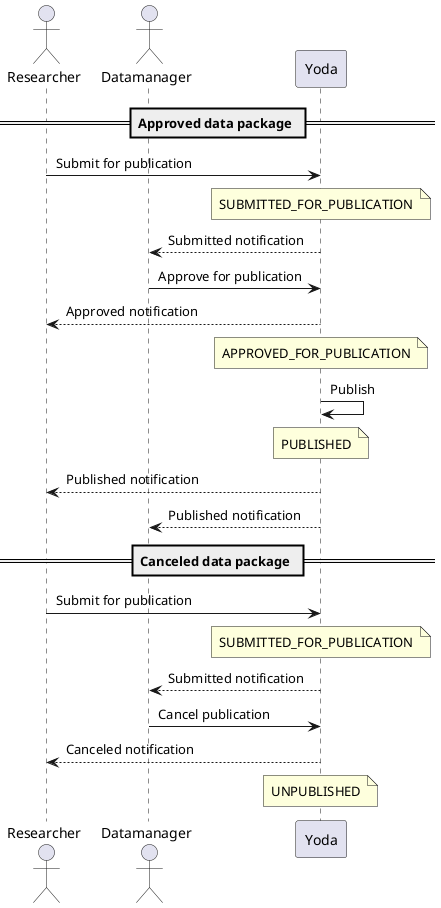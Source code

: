 @startuml
skinparam padding 2
skinparam shadowing false

actor       Researcher  as researcher
actor       Datamanager as datamanager
participant Yoda        as yoda

== Approved data package ==
researcher   -> yoda        : Submit for publication
note over yoda              : SUBMITTED_FOR_PUBLICATION
yoda        --> datamanager : Submitted notification
datamanager  -> yoda        : Approve for publication
yoda        --> researcher  : Approved notification
note over yoda              : APPROVED_FOR_PUBLICATION
yoda         -> yoda        : Publish
note over yoda              : PUBLISHED
yoda        --> researcher  : Published notification
yoda        --> datamanager : Published notification
== Canceled data package ==
researcher   -> yoda        : Submit for publication
note over yoda              : SUBMITTED_FOR_PUBLICATION
yoda        --> datamanager : Submitted notification
datamanager  -> yoda        : Cancel publication
yoda        --> researcher  : Canceled notification
note over yoda              : UNPUBLISHED
@enduml

